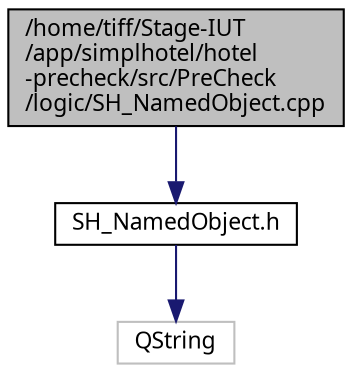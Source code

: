 digraph "/home/tiff/Stage-IUT/app/simplhotel/hotel-precheck/src/PreCheck/logic/SH_NamedObject.cpp"
{
 // INTERACTIVE_SVG=YES
  bgcolor="transparent";
  edge [fontname="Verdana",fontsize="11",labelfontname="Verdana",labelfontsize="11"];
  node [fontname="Verdana",fontsize="11",shape=record];
  Node1 [label="/home/tiff/Stage-IUT\l/app/simplhotel/hotel\l-precheck/src/PreCheck\l/logic/SH_NamedObject.cpp",height=0.2,width=0.4,color="black", fillcolor="grey75", style="filled" fontcolor="black"];
  Node1 -> Node2 [color="midnightblue",fontsize="11",style="solid",fontname="Verdana"];
  Node2 [label="SH_NamedObject.h",height=0.2,width=0.4,color="black",URL="$SH__NamedObject_8h.html"];
  Node2 -> Node3 [color="midnightblue",fontsize="11",style="solid",fontname="Verdana"];
  Node3 [label="QString",height=0.2,width=0.4,color="grey75"];
}
